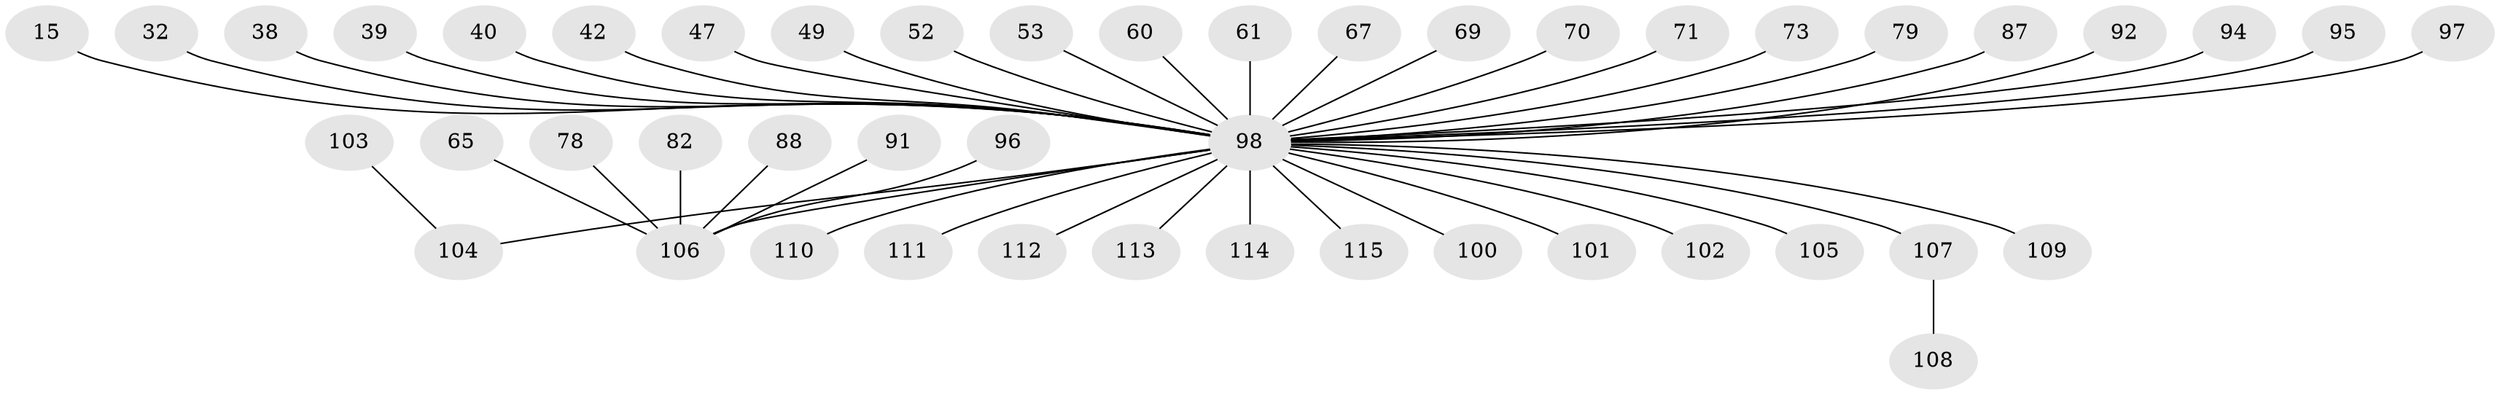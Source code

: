// original degree distribution, {9: 0.008695652173913044, 4: 0.09565217391304348, 5: 0.008695652173913044, 2: 0.2782608695652174, 6: 0.017391304347826087, 3: 0.12173913043478261, 1: 0.46956521739130436}
// Generated by graph-tools (version 1.1) at 2025/44/03/04/25 21:44:58]
// undirected, 46 vertices, 45 edges
graph export_dot {
graph [start="1"]
  node [color=gray90,style=filled];
  15;
  32;
  38;
  39;
  40;
  42;
  47;
  49;
  52;
  53;
  60;
  61;
  65;
  67 [super="+51+62"];
  69;
  70;
  71 [super="+63"];
  73;
  78;
  79 [super="+24"];
  82;
  87;
  88;
  91;
  92;
  94;
  95;
  96;
  97 [super="+56+75+77+84"];
  98 [super="+64+55+36"];
  100;
  101;
  102;
  103;
  104 [super="+89"];
  105;
  106 [super="+68+66"];
  107 [super="+93"];
  108;
  109;
  110 [super="+85"];
  111;
  112 [super="+99"];
  113;
  114 [super="+90"];
  115;
  15 -- 98;
  32 -- 98;
  38 -- 98;
  39 -- 98;
  40 -- 98;
  42 -- 98;
  47 -- 98;
  49 -- 98;
  52 -- 98;
  53 -- 98;
  60 -- 98;
  61 -- 98;
  65 -- 106;
  67 -- 98;
  69 -- 98;
  70 -- 98;
  71 -- 98;
  73 -- 98;
  78 -- 106;
  79 -- 98;
  82 -- 106;
  87 -- 98;
  88 -- 106;
  91 -- 106;
  92 -- 98;
  94 -- 98;
  95 -- 98;
  96 -- 106;
  97 -- 98;
  98 -- 100;
  98 -- 115;
  98 -- 101;
  98 -- 102;
  98 -- 105;
  98 -- 109;
  98 -- 111;
  98 -- 113;
  98 -- 106 [weight=2];
  98 -- 104;
  98 -- 110;
  98 -- 107;
  98 -- 114;
  98 -- 112;
  103 -- 104;
  107 -- 108;
}
